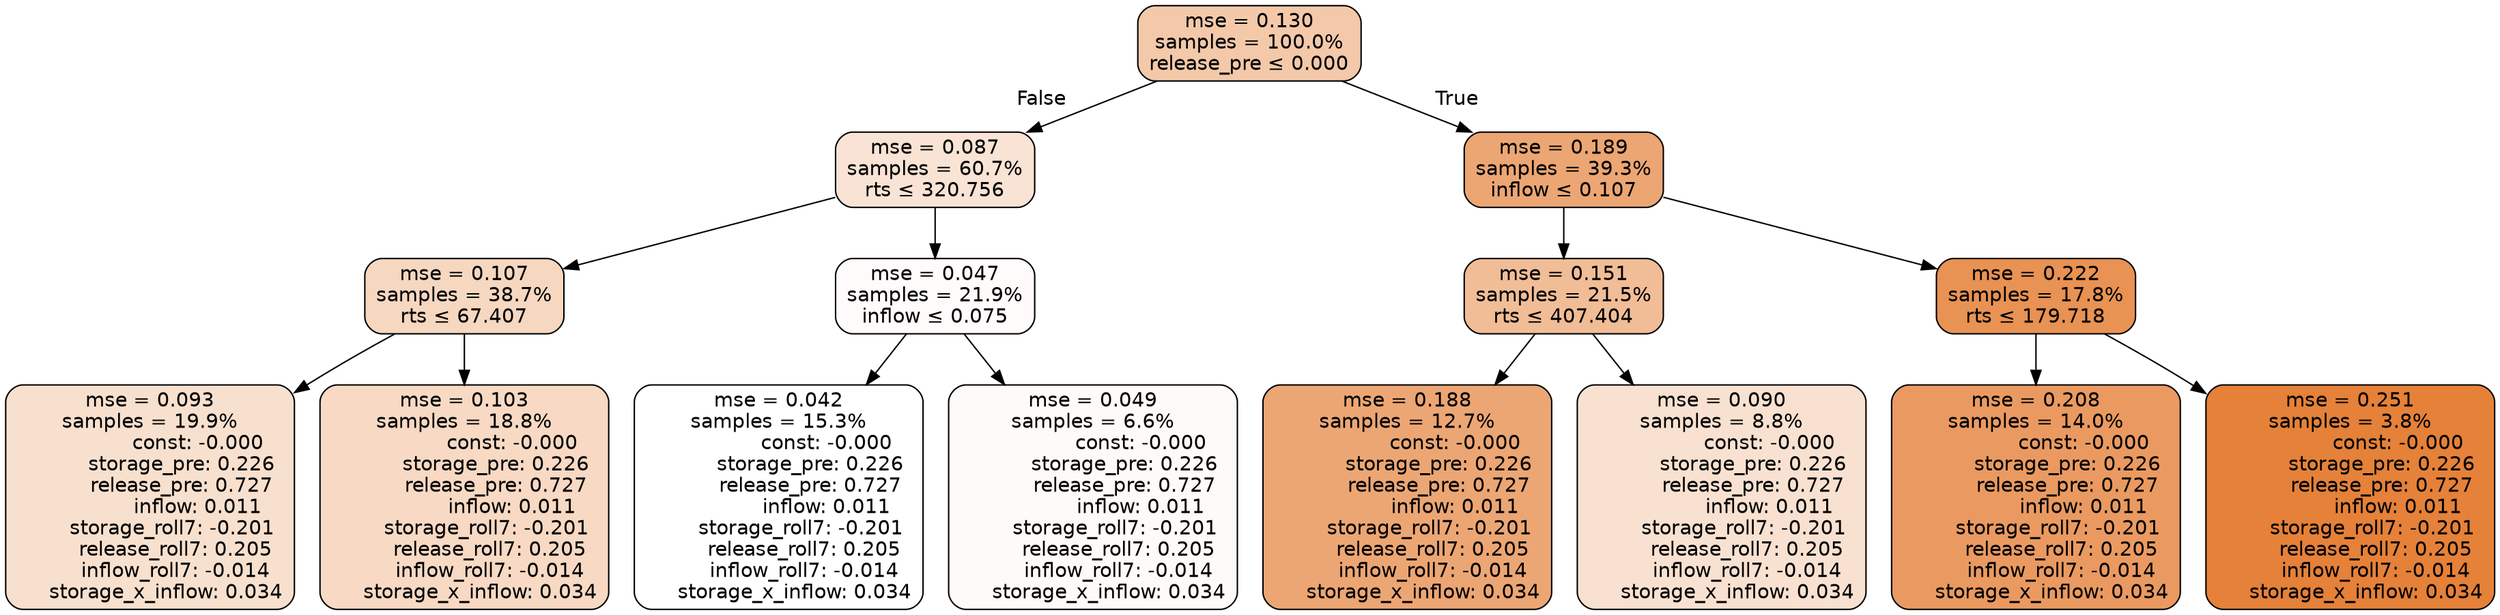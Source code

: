 digraph tree {
node [shape=rectangle, style="filled, rounded", color="black", fontname=helvetica] ;
edge [fontname=helvetica] ;
	"0" [label="mse = 0.130
samples = 100.0%
release_pre &le; 0.000", fillcolor="#f3c9aa"]
	"1" [label="mse = 0.087
samples = 60.7%
rts &le; 320.756", fillcolor="#f9e3d4"]
	"2" [label="mse = 0.107
samples = 38.7%
rts &le; 67.407", fillcolor="#f6d7c0"]
	"3" [label="mse = 0.093
samples = 19.9%
               const: -0.000
          storage_pre: 0.226
          release_pre: 0.727
               inflow: 0.011
       storage_roll7: -0.201
        release_roll7: 0.205
        inflow_roll7: -0.014
     storage_x_inflow: 0.034", fillcolor="#f8e0ce"]
	"4" [label="mse = 0.103
samples = 18.8%
               const: -0.000
          storage_pre: 0.226
          release_pre: 0.727
               inflow: 0.011
       storage_roll7: -0.201
        release_roll7: 0.205
        inflow_roll7: -0.014
     storage_x_inflow: 0.034", fillcolor="#f7d9c4"]
	"5" [label="mse = 0.047
samples = 21.9%
inflow &le; 0.075", fillcolor="#fefbfa"]
	"6" [label="mse = 0.042
samples = 15.3%
               const: -0.000
          storage_pre: 0.226
          release_pre: 0.727
               inflow: 0.011
       storage_roll7: -0.201
        release_roll7: 0.205
        inflow_roll7: -0.014
     storage_x_inflow: 0.034", fillcolor="#ffffff"]
	"7" [label="mse = 0.049
samples = 6.6%
               const: -0.000
          storage_pre: 0.226
          release_pre: 0.727
               inflow: 0.011
       storage_roll7: -0.201
        release_roll7: 0.205
        inflow_roll7: -0.014
     storage_x_inflow: 0.034", fillcolor="#fefaf8"]
	"8" [label="mse = 0.189
samples = 39.3%
inflow &le; 0.107", fillcolor="#eca673"]
	"9" [label="mse = 0.151
samples = 21.5%
rts &le; 407.404", fillcolor="#f1bd97"]
	"10" [label="mse = 0.188
samples = 12.7%
               const: -0.000
          storage_pre: 0.226
          release_pre: 0.727
               inflow: 0.011
       storage_roll7: -0.201
        release_roll7: 0.205
        inflow_roll7: -0.014
     storage_x_inflow: 0.034", fillcolor="#eca674"]
	"11" [label="mse = 0.090
samples = 8.8%
               const: -0.000
          storage_pre: 0.226
          release_pre: 0.727
               inflow: 0.011
       storage_roll7: -0.201
        release_roll7: 0.205
        inflow_roll7: -0.014
     storage_x_inflow: 0.034", fillcolor="#f9e1d1"]
	"12" [label="mse = 0.222
samples = 17.8%
rts &le; 179.718", fillcolor="#e89253"]
	"13" [label="mse = 0.208
samples = 14.0%
               const: -0.000
          storage_pre: 0.226
          release_pre: 0.727
               inflow: 0.011
       storage_roll7: -0.201
        release_roll7: 0.205
        inflow_roll7: -0.014
     storage_x_inflow: 0.034", fillcolor="#ea9a61"]
	"14" [label="mse = 0.251
samples = 3.8%
               const: -0.000
          storage_pre: 0.226
          release_pre: 0.727
               inflow: 0.011
       storage_roll7: -0.201
        release_roll7: 0.205
        inflow_roll7: -0.014
     storage_x_inflow: 0.034", fillcolor="#e58139"]

	"0" -> "1" [labeldistance=2.5, labelangle=45, headlabel="False"]
	"1" -> "2"
	"2" -> "3"
	"2" -> "4"
	"1" -> "5"
	"5" -> "6"
	"5" -> "7"
	"0" -> "8" [labeldistance=2.5, labelangle=-45, headlabel="True"]
	"8" -> "9"
	"9" -> "10"
	"9" -> "11"
	"8" -> "12"
	"12" -> "13"
	"12" -> "14"
}